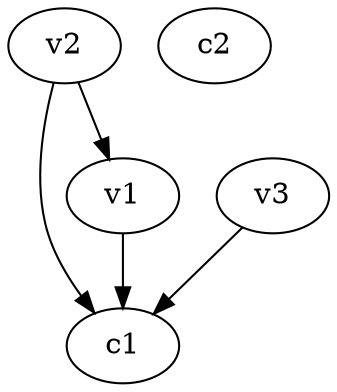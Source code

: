 strict digraph  {
c1;
c2;
v1;
v2;
v3;
v1 -> c1  [weight=1];
v2 -> c1  [weight=1];
v2 -> v1  [weight=1];
v3 -> c1  [weight=1];
}
